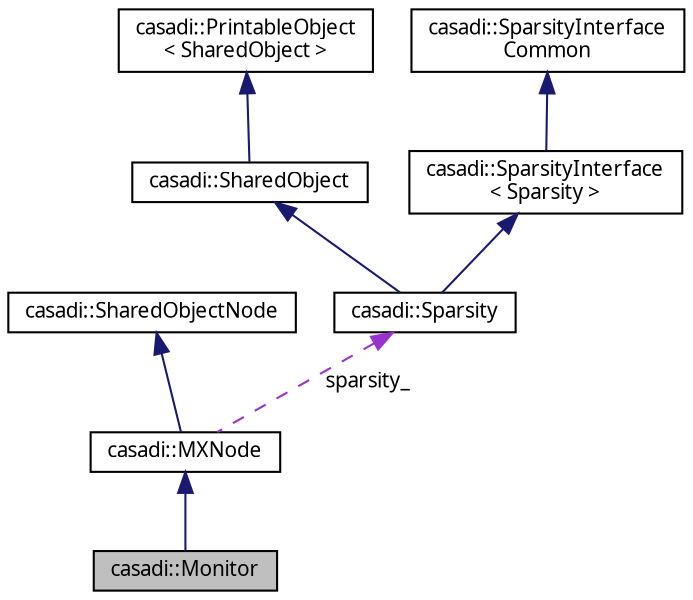 digraph "casadi::Monitor"
{
  edge [fontname="FreeSans.ttf",fontsize="10",labelfontname="FreeSans.ttf",labelfontsize="10"];
  node [fontname="FreeSans.ttf",fontsize="10",shape=record];
  Node1 [label="casadi::Monitor",height=0.2,width=0.4,color="black", fillcolor="grey75", style="filled", fontcolor="black"];
  Node2 -> Node1 [dir="back",color="midnightblue",fontsize="10",style="solid",fontname="FreeSans.ttf"];
  Node2 [label="casadi::MXNode",height=0.2,width=0.4,color="black", fillcolor="white", style="filled",URL="$d0/d19/classcasadi_1_1MXNode.html",tooltip="Node class for MX objects. "];
  Node3 -> Node2 [dir="back",color="midnightblue",fontsize="10",style="solid",fontname="FreeSans.ttf"];
  Node3 [label="casadi::SharedObjectNode",height=0.2,width=0.4,color="black", fillcolor="white", style="filled",URL="$d9/dd3/classcasadi_1_1SharedObjectNode.html"];
  Node4 -> Node2 [dir="back",color="darkorchid3",fontsize="10",style="dashed",label=" sparsity_" ,fontname="FreeSans.ttf"];
  Node4 [label="casadi::Sparsity",height=0.2,width=0.4,color="black", fillcolor="white", style="filled",URL="$d5/da8/classcasadi_1_1Sparsity.html",tooltip="General sparsity class. "];
  Node5 -> Node4 [dir="back",color="midnightblue",fontsize="10",style="solid",fontname="FreeSans.ttf"];
  Node5 [label="casadi::SharedObject",height=0.2,width=0.4,color="black", fillcolor="white", style="filled",URL="$d5/d4a/classcasadi_1_1SharedObject.html",tooltip="SharedObject implements a reference counting framework similar for efficient and easily-maintained me..."];
  Node6 -> Node5 [dir="back",color="midnightblue",fontsize="10",style="solid",fontname="FreeSans.ttf"];
  Node6 [label="casadi::PrintableObject\l\< SharedObject \>",height=0.2,width=0.4,color="black", fillcolor="white", style="filled",URL="$d5/d18/classcasadi_1_1PrintableObject.html"];
  Node7 -> Node4 [dir="back",color="midnightblue",fontsize="10",style="solid",fontname="FreeSans.ttf"];
  Node7 [label="casadi::SparsityInterface\l\< Sparsity \>",height=0.2,width=0.4,color="black", fillcolor="white", style="filled",URL="$dd/d6b/classcasadi_1_1SparsityInterface.html"];
  Node8 -> Node7 [dir="back",color="midnightblue",fontsize="10",style="solid",fontname="FreeSans.ttf"];
  Node8 [label="casadi::SparsityInterface\lCommon",height=0.2,width=0.4,color="black", fillcolor="white", style="filled",URL="$d2/d9a/structcasadi_1_1SparsityInterfaceCommon.html",tooltip="Empty Base This class is extended in SWIG. "];
}
